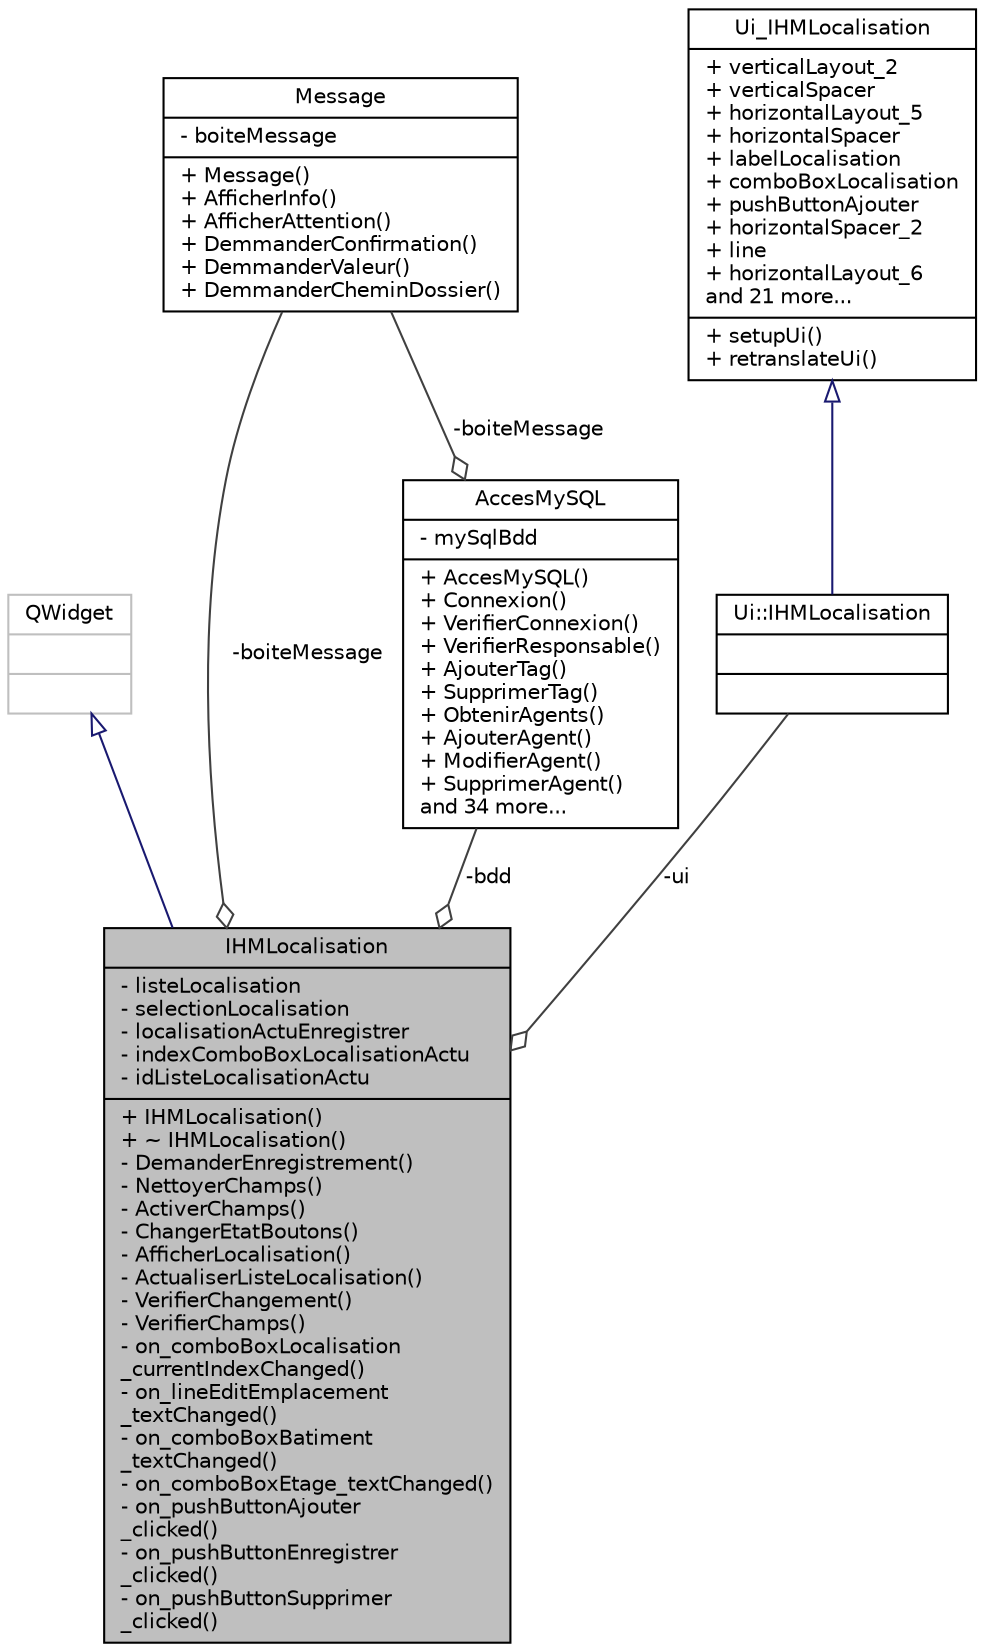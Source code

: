 digraph "IHMLocalisation"
{
 // LATEX_PDF_SIZE
  edge [fontname="Helvetica",fontsize="10",labelfontname="Helvetica",labelfontsize="10"];
  node [fontname="Helvetica",fontsize="10",shape=record];
  Node1 [label="{IHMLocalisation\n|- listeLocalisation\l- selectionLocalisation\l- localisationActuEnregistrer\l- indexComboBoxLocalisationActu\l- idListeLocalisationActu\l|+ IHMLocalisation()\l+ ~ IHMLocalisation()\l- DemanderEnregistrement()\l- NettoyerChamps()\l- ActiverChamps()\l- ChangerEtatBoutons()\l- AfficherLocalisation()\l- ActualiserListeLocalisation()\l- VerifierChangement()\l- VerifierChamps()\l- on_comboBoxLocalisation\l_currentIndexChanged()\l- on_lineEditEmplacement\l_textChanged()\l- on_comboBoxBatiment\l_textChanged()\l- on_comboBoxEtage_textChanged()\l- on_pushButtonAjouter\l_clicked()\l- on_pushButtonEnregistrer\l_clicked()\l- on_pushButtonSupprimer\l_clicked()\l}",height=0.2,width=0.4,color="black", fillcolor="grey75", style="filled", fontcolor="black",tooltip=" "];
  Node2 -> Node1 [dir="back",color="midnightblue",fontsize="10",style="solid",arrowtail="onormal",fontname="Helvetica"];
  Node2 [label="{QWidget\n||}",height=0.2,width=0.4,color="grey75", fillcolor="white", style="filled",tooltip=" "];
  Node3 -> Node1 [color="grey25",fontsize="10",style="solid",label=" -boiteMessage" ,arrowhead="odiamond",fontname="Helvetica"];
  Node3 [label="{Message\n|- boiteMessage\l|+ Message()\l+ AfficherInfo()\l+ AfficherAttention()\l+ DemmanderConfirmation()\l+ DemmanderValeur()\l+ DemmanderCheminDossier()\l}",height=0.2,width=0.4,color="black", fillcolor="white", style="filled",URL="$class_message.html",tooltip=" "];
  Node4 -> Node1 [color="grey25",fontsize="10",style="solid",label=" -bdd" ,arrowhead="odiamond",fontname="Helvetica"];
  Node4 [label="{AccesMySQL\n|- mySqlBdd\l|+ AccesMySQL()\l+ Connexion()\l+ VerifierConnexion()\l+ VerifierResponsable()\l+ AjouterTag()\l+ SupprimerTag()\l+ ObtenirAgents()\l+ AjouterAgent()\l+ ModifierAgent()\l+ SupprimerAgent()\land 34 more...\l}",height=0.2,width=0.4,color="black", fillcolor="white", style="filled",URL="$class_acces_my_s_q_l.html",tooltip=" "];
  Node3 -> Node4 [color="grey25",fontsize="10",style="solid",label=" -boiteMessage" ,arrowhead="odiamond",fontname="Helvetica"];
  Node5 -> Node1 [color="grey25",fontsize="10",style="solid",label=" -ui" ,arrowhead="odiamond",fontname="Helvetica"];
  Node5 [label="{Ui::IHMLocalisation\n||}",height=0.2,width=0.4,color="black", fillcolor="white", style="filled",URL="$class_ui_1_1_i_h_m_localisation.html",tooltip=" "];
  Node6 -> Node5 [dir="back",color="midnightblue",fontsize="10",style="solid",arrowtail="onormal",fontname="Helvetica"];
  Node6 [label="{Ui_IHMLocalisation\n|+ verticalLayout_2\l+ verticalSpacer\l+ horizontalLayout_5\l+ horizontalSpacer\l+ labelLocalisation\l+ comboBoxLocalisation\l+ pushButtonAjouter\l+ horizontalSpacer_2\l+ line\l+ horizontalLayout_6\land 21 more...\l|+ setupUi()\l+ retranslateUi()\l}",height=0.2,width=0.4,color="black", fillcolor="white", style="filled",URL="$class_ui___i_h_m_localisation.html",tooltip=" "];
}
